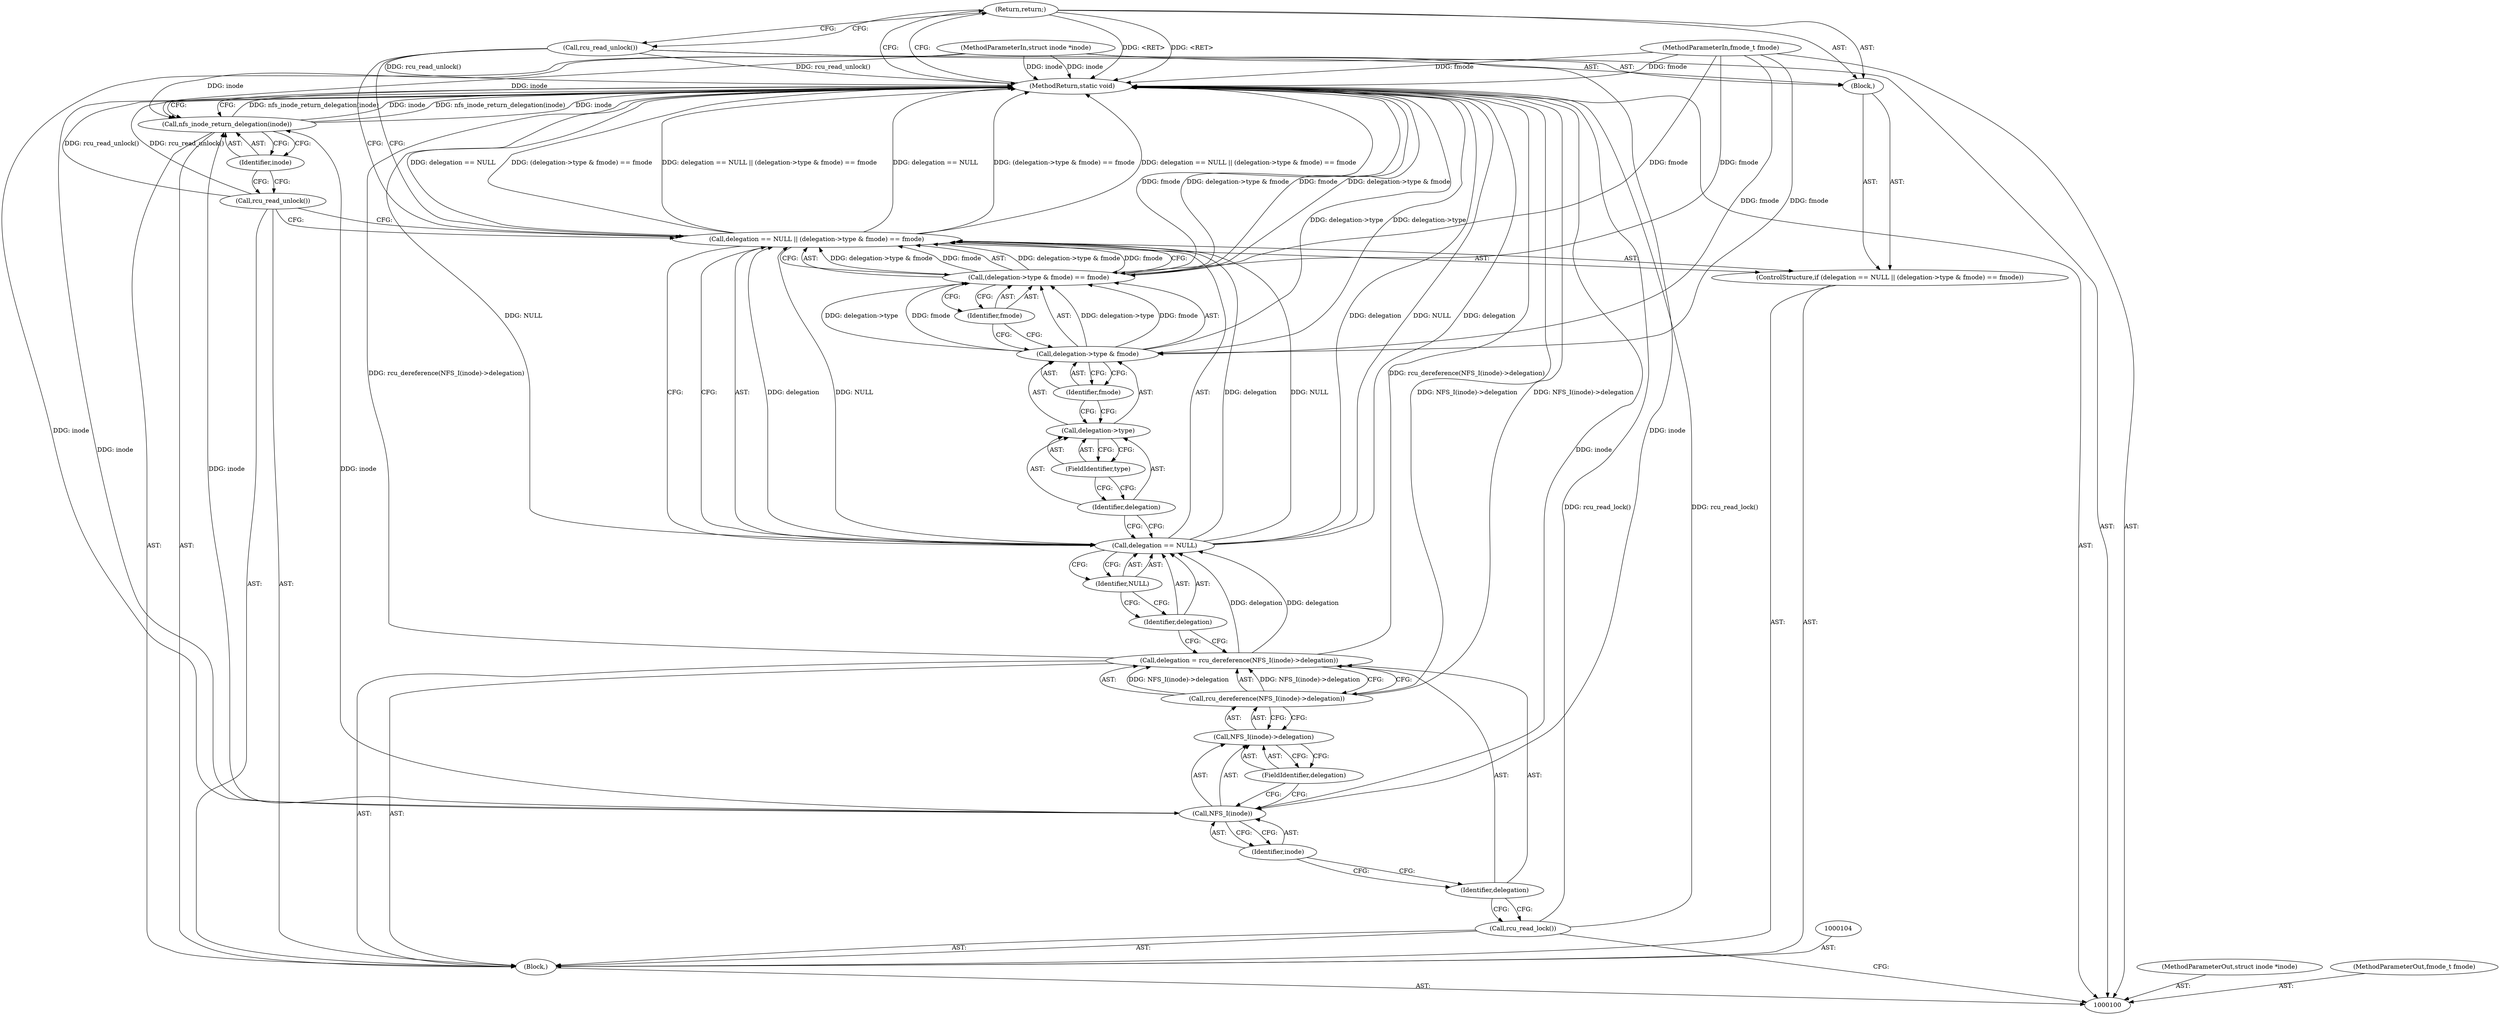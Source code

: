 digraph "0_linux_dc0b027dfadfcb8a5504f7d8052754bf8d501ab9_20" {
"1000127" [label="(Return,return;)"];
"1000128" [label="(Call,rcu_read_unlock())"];
"1000129" [label="(Call,nfs_inode_return_delegation(inode))"];
"1000130" [label="(Identifier,inode)"];
"1000131" [label="(MethodReturn,static void)"];
"1000101" [label="(MethodParameterIn,struct inode *inode)"];
"1000182" [label="(MethodParameterOut,struct inode *inode)"];
"1000102" [label="(MethodParameterIn,fmode_t fmode)"];
"1000183" [label="(MethodParameterOut,fmode_t fmode)"];
"1000103" [label="(Block,)"];
"1000105" [label="(Call,rcu_read_lock())"];
"1000108" [label="(Call,rcu_dereference(NFS_I(inode)->delegation))"];
"1000106" [label="(Call,delegation = rcu_dereference(NFS_I(inode)->delegation))"];
"1000107" [label="(Identifier,delegation)"];
"1000109" [label="(Call,NFS_I(inode)->delegation)"];
"1000110" [label="(Call,NFS_I(inode))"];
"1000111" [label="(Identifier,inode)"];
"1000112" [label="(FieldIdentifier,delegation)"];
"1000113" [label="(ControlStructure,if (delegation == NULL || (delegation->type & fmode) == fmode))"];
"1000117" [label="(Identifier,NULL)"];
"1000118" [label="(Call,(delegation->type & fmode) == fmode)"];
"1000119" [label="(Call,delegation->type & fmode)"];
"1000120" [label="(Call,delegation->type)"];
"1000121" [label="(Identifier,delegation)"];
"1000122" [label="(FieldIdentifier,type)"];
"1000123" [label="(Identifier,fmode)"];
"1000114" [label="(Call,delegation == NULL || (delegation->type & fmode) == fmode)"];
"1000115" [label="(Call,delegation == NULL)"];
"1000116" [label="(Identifier,delegation)"];
"1000124" [label="(Identifier,fmode)"];
"1000125" [label="(Block,)"];
"1000126" [label="(Call,rcu_read_unlock())"];
"1000127" -> "1000125"  [label="AST: "];
"1000127" -> "1000126"  [label="CFG: "];
"1000131" -> "1000127"  [label="CFG: "];
"1000127" -> "1000131"  [label="DDG: <RET>"];
"1000128" -> "1000103"  [label="AST: "];
"1000128" -> "1000114"  [label="CFG: "];
"1000130" -> "1000128"  [label="CFG: "];
"1000128" -> "1000131"  [label="DDG: rcu_read_unlock()"];
"1000129" -> "1000103"  [label="AST: "];
"1000129" -> "1000130"  [label="CFG: "];
"1000130" -> "1000129"  [label="AST: "];
"1000131" -> "1000129"  [label="CFG: "];
"1000129" -> "1000131"  [label="DDG: nfs_inode_return_delegation(inode)"];
"1000129" -> "1000131"  [label="DDG: inode"];
"1000110" -> "1000129"  [label="DDG: inode"];
"1000101" -> "1000129"  [label="DDG: inode"];
"1000130" -> "1000129"  [label="AST: "];
"1000130" -> "1000128"  [label="CFG: "];
"1000129" -> "1000130"  [label="CFG: "];
"1000131" -> "1000100"  [label="AST: "];
"1000131" -> "1000127"  [label="CFG: "];
"1000131" -> "1000129"  [label="CFG: "];
"1000127" -> "1000131"  [label="DDG: <RET>"];
"1000115" -> "1000131"  [label="DDG: NULL"];
"1000115" -> "1000131"  [label="DDG: delegation"];
"1000106" -> "1000131"  [label="DDG: rcu_dereference(NFS_I(inode)->delegation)"];
"1000105" -> "1000131"  [label="DDG: rcu_read_lock()"];
"1000114" -> "1000131"  [label="DDG: delegation == NULL || (delegation->type & fmode) == fmode"];
"1000114" -> "1000131"  [label="DDG: delegation == NULL"];
"1000114" -> "1000131"  [label="DDG: (delegation->type & fmode) == fmode"];
"1000129" -> "1000131"  [label="DDG: nfs_inode_return_delegation(inode)"];
"1000129" -> "1000131"  [label="DDG: inode"];
"1000102" -> "1000131"  [label="DDG: fmode"];
"1000128" -> "1000131"  [label="DDG: rcu_read_unlock()"];
"1000118" -> "1000131"  [label="DDG: delegation->type & fmode"];
"1000118" -> "1000131"  [label="DDG: fmode"];
"1000126" -> "1000131"  [label="DDG: rcu_read_unlock()"];
"1000101" -> "1000131"  [label="DDG: inode"];
"1000119" -> "1000131"  [label="DDG: delegation->type"];
"1000110" -> "1000131"  [label="DDG: inode"];
"1000108" -> "1000131"  [label="DDG: NFS_I(inode)->delegation"];
"1000101" -> "1000100"  [label="AST: "];
"1000101" -> "1000131"  [label="DDG: inode"];
"1000101" -> "1000110"  [label="DDG: inode"];
"1000101" -> "1000129"  [label="DDG: inode"];
"1000182" -> "1000100"  [label="AST: "];
"1000102" -> "1000100"  [label="AST: "];
"1000102" -> "1000131"  [label="DDG: fmode"];
"1000102" -> "1000119"  [label="DDG: fmode"];
"1000102" -> "1000118"  [label="DDG: fmode"];
"1000183" -> "1000100"  [label="AST: "];
"1000103" -> "1000100"  [label="AST: "];
"1000104" -> "1000103"  [label="AST: "];
"1000105" -> "1000103"  [label="AST: "];
"1000106" -> "1000103"  [label="AST: "];
"1000113" -> "1000103"  [label="AST: "];
"1000128" -> "1000103"  [label="AST: "];
"1000129" -> "1000103"  [label="AST: "];
"1000105" -> "1000103"  [label="AST: "];
"1000105" -> "1000100"  [label="CFG: "];
"1000107" -> "1000105"  [label="CFG: "];
"1000105" -> "1000131"  [label="DDG: rcu_read_lock()"];
"1000108" -> "1000106"  [label="AST: "];
"1000108" -> "1000109"  [label="CFG: "];
"1000109" -> "1000108"  [label="AST: "];
"1000106" -> "1000108"  [label="CFG: "];
"1000108" -> "1000131"  [label="DDG: NFS_I(inode)->delegation"];
"1000108" -> "1000106"  [label="DDG: NFS_I(inode)->delegation"];
"1000106" -> "1000103"  [label="AST: "];
"1000106" -> "1000108"  [label="CFG: "];
"1000107" -> "1000106"  [label="AST: "];
"1000108" -> "1000106"  [label="AST: "];
"1000116" -> "1000106"  [label="CFG: "];
"1000106" -> "1000131"  [label="DDG: rcu_dereference(NFS_I(inode)->delegation)"];
"1000108" -> "1000106"  [label="DDG: NFS_I(inode)->delegation"];
"1000106" -> "1000115"  [label="DDG: delegation"];
"1000107" -> "1000106"  [label="AST: "];
"1000107" -> "1000105"  [label="CFG: "];
"1000111" -> "1000107"  [label="CFG: "];
"1000109" -> "1000108"  [label="AST: "];
"1000109" -> "1000112"  [label="CFG: "];
"1000110" -> "1000109"  [label="AST: "];
"1000112" -> "1000109"  [label="AST: "];
"1000108" -> "1000109"  [label="CFG: "];
"1000110" -> "1000109"  [label="AST: "];
"1000110" -> "1000111"  [label="CFG: "];
"1000111" -> "1000110"  [label="AST: "];
"1000112" -> "1000110"  [label="CFG: "];
"1000110" -> "1000131"  [label="DDG: inode"];
"1000101" -> "1000110"  [label="DDG: inode"];
"1000110" -> "1000129"  [label="DDG: inode"];
"1000111" -> "1000110"  [label="AST: "];
"1000111" -> "1000107"  [label="CFG: "];
"1000110" -> "1000111"  [label="CFG: "];
"1000112" -> "1000109"  [label="AST: "];
"1000112" -> "1000110"  [label="CFG: "];
"1000109" -> "1000112"  [label="CFG: "];
"1000113" -> "1000103"  [label="AST: "];
"1000114" -> "1000113"  [label="AST: "];
"1000125" -> "1000113"  [label="AST: "];
"1000117" -> "1000115"  [label="AST: "];
"1000117" -> "1000116"  [label="CFG: "];
"1000115" -> "1000117"  [label="CFG: "];
"1000118" -> "1000114"  [label="AST: "];
"1000118" -> "1000124"  [label="CFG: "];
"1000119" -> "1000118"  [label="AST: "];
"1000124" -> "1000118"  [label="AST: "];
"1000114" -> "1000118"  [label="CFG: "];
"1000118" -> "1000131"  [label="DDG: delegation->type & fmode"];
"1000118" -> "1000131"  [label="DDG: fmode"];
"1000118" -> "1000114"  [label="DDG: delegation->type & fmode"];
"1000118" -> "1000114"  [label="DDG: fmode"];
"1000119" -> "1000118"  [label="DDG: delegation->type"];
"1000119" -> "1000118"  [label="DDG: fmode"];
"1000102" -> "1000118"  [label="DDG: fmode"];
"1000119" -> "1000118"  [label="AST: "];
"1000119" -> "1000123"  [label="CFG: "];
"1000120" -> "1000119"  [label="AST: "];
"1000123" -> "1000119"  [label="AST: "];
"1000124" -> "1000119"  [label="CFG: "];
"1000119" -> "1000131"  [label="DDG: delegation->type"];
"1000119" -> "1000118"  [label="DDG: delegation->type"];
"1000119" -> "1000118"  [label="DDG: fmode"];
"1000102" -> "1000119"  [label="DDG: fmode"];
"1000120" -> "1000119"  [label="AST: "];
"1000120" -> "1000122"  [label="CFG: "];
"1000121" -> "1000120"  [label="AST: "];
"1000122" -> "1000120"  [label="AST: "];
"1000123" -> "1000120"  [label="CFG: "];
"1000121" -> "1000120"  [label="AST: "];
"1000121" -> "1000115"  [label="CFG: "];
"1000122" -> "1000121"  [label="CFG: "];
"1000122" -> "1000120"  [label="AST: "];
"1000122" -> "1000121"  [label="CFG: "];
"1000120" -> "1000122"  [label="CFG: "];
"1000123" -> "1000119"  [label="AST: "];
"1000123" -> "1000120"  [label="CFG: "];
"1000119" -> "1000123"  [label="CFG: "];
"1000114" -> "1000113"  [label="AST: "];
"1000114" -> "1000115"  [label="CFG: "];
"1000114" -> "1000118"  [label="CFG: "];
"1000115" -> "1000114"  [label="AST: "];
"1000118" -> "1000114"  [label="AST: "];
"1000126" -> "1000114"  [label="CFG: "];
"1000128" -> "1000114"  [label="CFG: "];
"1000114" -> "1000131"  [label="DDG: delegation == NULL || (delegation->type & fmode) == fmode"];
"1000114" -> "1000131"  [label="DDG: delegation == NULL"];
"1000114" -> "1000131"  [label="DDG: (delegation->type & fmode) == fmode"];
"1000115" -> "1000114"  [label="DDG: delegation"];
"1000115" -> "1000114"  [label="DDG: NULL"];
"1000118" -> "1000114"  [label="DDG: delegation->type & fmode"];
"1000118" -> "1000114"  [label="DDG: fmode"];
"1000115" -> "1000114"  [label="AST: "];
"1000115" -> "1000117"  [label="CFG: "];
"1000116" -> "1000115"  [label="AST: "];
"1000117" -> "1000115"  [label="AST: "];
"1000121" -> "1000115"  [label="CFG: "];
"1000114" -> "1000115"  [label="CFG: "];
"1000115" -> "1000131"  [label="DDG: NULL"];
"1000115" -> "1000131"  [label="DDG: delegation"];
"1000115" -> "1000114"  [label="DDG: delegation"];
"1000115" -> "1000114"  [label="DDG: NULL"];
"1000106" -> "1000115"  [label="DDG: delegation"];
"1000116" -> "1000115"  [label="AST: "];
"1000116" -> "1000106"  [label="CFG: "];
"1000117" -> "1000116"  [label="CFG: "];
"1000124" -> "1000118"  [label="AST: "];
"1000124" -> "1000119"  [label="CFG: "];
"1000118" -> "1000124"  [label="CFG: "];
"1000125" -> "1000113"  [label="AST: "];
"1000126" -> "1000125"  [label="AST: "];
"1000127" -> "1000125"  [label="AST: "];
"1000126" -> "1000125"  [label="AST: "];
"1000126" -> "1000114"  [label="CFG: "];
"1000127" -> "1000126"  [label="CFG: "];
"1000126" -> "1000131"  [label="DDG: rcu_read_unlock()"];
}
